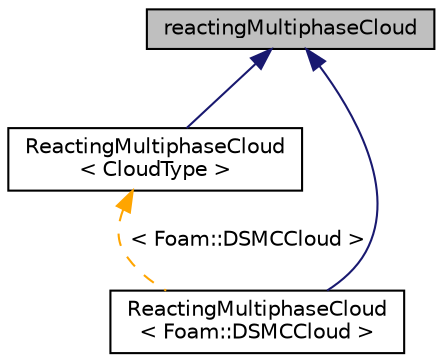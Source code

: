 digraph "reactingMultiphaseCloud"
{
  bgcolor="transparent";
  edge [fontname="Helvetica",fontsize="10",labelfontname="Helvetica",labelfontsize="10"];
  node [fontname="Helvetica",fontsize="10",shape=record];
  Node1 [label="reactingMultiphaseCloud",height=0.2,width=0.4,color="black", fillcolor="grey75", style="filled", fontcolor="black"];
  Node1 -> Node2 [dir="back",color="midnightblue",fontsize="10",style="solid",fontname="Helvetica"];
  Node2 [label="ReactingMultiphaseCloud\l\< CloudType \>",height=0.2,width=0.4,color="black",URL="$a02082.html",tooltip="Templated base class for multiphase reacting cloud. "];
  Node2 -> Node3 [dir="back",color="orange",fontsize="10",style="dashed",label=" \< Foam::DSMCCloud \>" ,fontname="Helvetica"];
  Node3 [label="ReactingMultiphaseCloud\l\< Foam::DSMCCloud \>",height=0.2,width=0.4,color="black",URL="$a02082.html"];
  Node1 -> Node3 [dir="back",color="midnightblue",fontsize="10",style="solid",fontname="Helvetica"];
}
